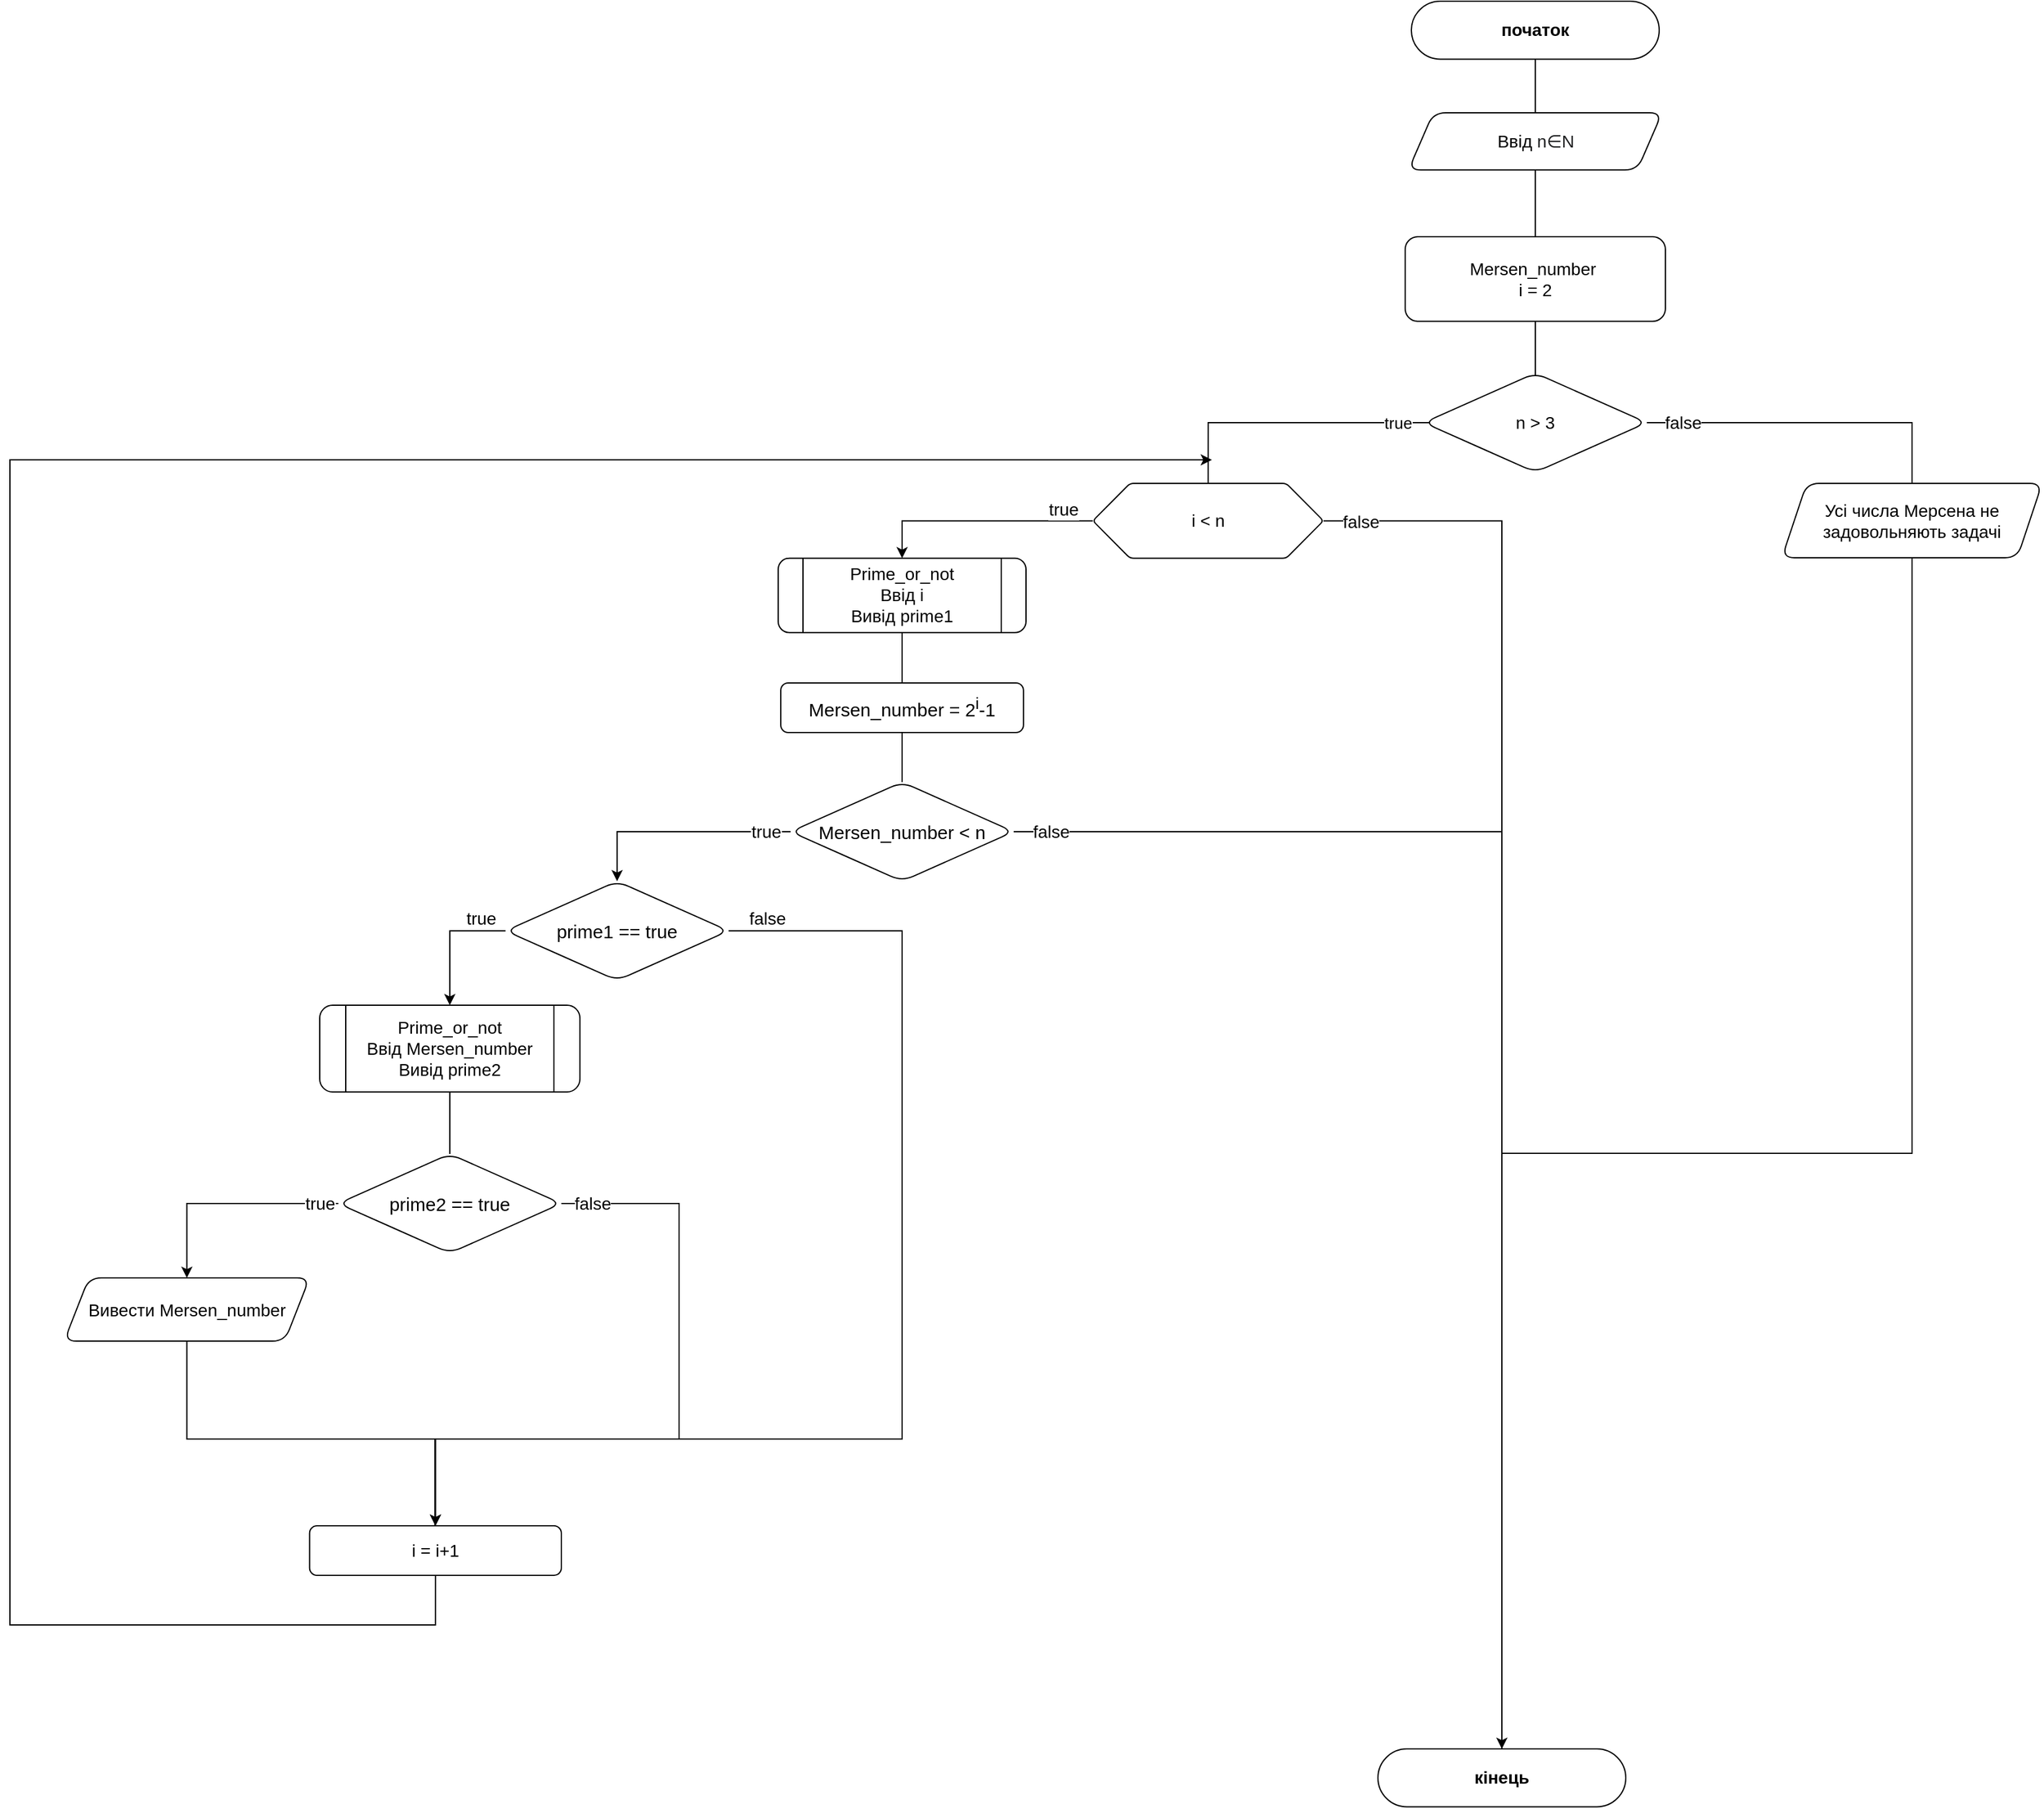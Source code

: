 <mxfile version="15.5.6" type="device" pages="2"><diagram id="v7qvbEWJGnOnqEXv8lKl" name="Головна блок-схема"><mxGraphModel dx="2903" dy="1094" grid="1" gridSize="10" guides="1" tooltips="1" connect="1" arrows="1" fold="1" page="1" pageScale="1" pageWidth="827" pageHeight="1169" math="0" shadow="0"><root><mxCell id="0"/><mxCell id="1" parent="0"/><mxCell id="I6eq05XOXSKA2pY9ZQdw-2" value="&lt;font style=&quot;font-size: 14px&quot;&gt;Ввід&lt;span style=&quot;color: rgb(32 , 33 , 34) ; font-family: sans-serif ; background-color: rgb(255 , 255 , 255) ; font-size: 14px&quot;&gt;&amp;nbsp;n&lt;/span&gt;&lt;/font&gt;&lt;span style=&quot;color: rgb(32 , 33 , 34) ; font-family: sans-serif ; font-size: 14px ; background-color: rgb(255 , 255 , 255)&quot;&gt;∈N&lt;/span&gt;" style="shape=parallelogram;perimeter=parallelogramPerimeter;whiteSpace=wrap;html=1;fixedSize=1;fontSize=14;rounded=1;" parent="1" vertex="1"><mxGeometry x="338.64" y="240" width="204.67" height="46.15" as="geometry"/></mxCell><mxCell id="I6eq05XOXSKA2pY9ZQdw-6" value="Mersen_number&amp;nbsp;&lt;br style=&quot;font-size: 14px&quot;&gt;i = 2" style="rounded=1;whiteSpace=wrap;html=1;fontSize=14;" parent="1" vertex="1"><mxGeometry x="335.97" y="340" width="210" height="68.27" as="geometry"/></mxCell><mxCell id="Z_QqKi4PvhRimbGDY7ev-5" style="edgeStyle=orthogonalEdgeStyle;rounded=0;orthogonalLoop=1;jettySize=auto;html=1;exitX=0.5;exitY=1;exitDx=0;exitDy=0;entryX=0.5;entryY=0;entryDx=0;entryDy=0;endArrow=none;endFill=0;" parent="1" source="I6eq05XOXSKA2pY9ZQdw-2" target="I6eq05XOXSKA2pY9ZQdw-6" edge="1"><mxGeometry x="130" y="170" as="geometry"/></mxCell><mxCell id="Z_QqKi4PvhRimbGDY7ev-6" style="edgeStyle=orthogonalEdgeStyle;rounded=0;orthogonalLoop=1;jettySize=auto;html=1;exitX=1;exitY=0.5;exitDx=0;exitDy=0;endArrow=classic;endFill=1;" parent="1" source="2ZA6jp6f2METMbod8Aie-1" edge="1"><mxGeometry x="-130" y="259" as="geometry"><mxPoint x="180" y="520" as="targetPoint"/><Array as="points"><mxPoint x="-447" y="1460"/><mxPoint x="-790" y="1460"/><mxPoint x="-790" y="520"/></Array></mxGeometry></mxCell><mxCell id="I6eq05XOXSKA2pY9ZQdw-35" value="true" style="rounded=0;orthogonalLoop=1;jettySize=auto;html=1;exitX=0;exitY=0.5;exitDx=0;exitDy=0;entryX=0.5;entryY=0;entryDx=0;entryDy=0;startArrow=none;startFill=0;endArrow=classic;endFill=1;strokeColor=default;fontSize=14;edgeStyle=orthogonalEdgeStyle;" parent="1" source="I6eq05XOXSKA2pY9ZQdw-12" target="mSSMpHbfKS5Q65R8Hg3U-11" edge="1"><mxGeometry as="geometry"><mxPoint x="53" y="-24" as="offset"/><mxPoint x="14.165" y="610.73" as="targetPoint"/></mxGeometry></mxCell><mxCell id="Z_QqKi4PvhRimbGDY7ev-1" style="edgeStyle=orthogonalEdgeStyle;rounded=0;orthogonalLoop=1;jettySize=auto;html=1;endArrow=none;endFill=0;exitX=0.5;exitY=0;exitDx=0;exitDy=0;" parent="1" source="mSSMpHbfKS5Q65R8Hg3U-1" target="I6eq05XOXSKA2pY9ZQdw-6" edge="1"><mxGeometry x="130" y="170" as="geometry"><Array as="points"><mxPoint x="441" y="470"/></Array></mxGeometry></mxCell><mxCell id="I6eq05XOXSKA2pY9ZQdw-12" value="i &amp;lt; n" style="shape=hexagon;perimeter=hexagonPerimeter2;whiteSpace=wrap;html=1;fixedSize=1;size=30;fontSize=14;rounded=1;arcSize=6;" parent="1" vertex="1"><mxGeometry x="83.92" y="539" width="186.08" height="60.38" as="geometry"/></mxCell><mxCell id="_uUyTBkYXA-q6ChZFA5U-2" style="edgeStyle=orthogonalEdgeStyle;rounded=0;orthogonalLoop=1;jettySize=auto;html=1;exitX=0.5;exitY=1;exitDx=0;exitDy=0;entryX=0.5;entryY=0;entryDx=0;entryDy=0;fontSize=14;startArrow=none;startFill=0;endArrow=none;endFill=0;" edge="1" parent="1" source="I6eq05XOXSKA2pY9ZQdw-15" target="I6eq05XOXSKA2pY9ZQdw-2"><mxGeometry relative="1" as="geometry"/></mxCell><mxCell id="I6eq05XOXSKA2pY9ZQdw-15" value="&lt;b style=&quot;font-size: 14px;&quot;&gt;&lt;font style=&quot;font-size: 14px;&quot;&gt;початок&lt;/font&gt;&lt;/b&gt;" style="rounded=1;whiteSpace=wrap;html=1;arcSize=50;fontSize=14;" parent="1" vertex="1"><mxGeometry x="340.97" y="150" width="200" height="46.73" as="geometry"/></mxCell><mxCell id="I6eq05XOXSKA2pY9ZQdw-18" value="Усі числа Мeрсена не задовольняють задачі" style="shape=parallelogram;perimeter=parallelogramPerimeter;whiteSpace=wrap;html=1;fixedSize=1;fontSize=14;rounded=1;align=center;" parent="1" vertex="1"><mxGeometry x="640" y="539" width="210" height="60" as="geometry"/></mxCell><mxCell id="I6eq05XOXSKA2pY9ZQdw-36" value="false" style="rounded=0;orthogonalLoop=1;jettySize=auto;html=1;startArrow=none;startFill=0;endArrow=classic;endFill=1;strokeColor=default;edgeStyle=orthogonalEdgeStyle;fontSize=14;entryX=0.5;entryY=0;entryDx=0;entryDy=0;exitX=1;exitY=0.5;exitDx=0;exitDy=0;" parent="1" source="I6eq05XOXSKA2pY9ZQdw-12" target="I6eq05XOXSKA2pY9ZQdw-47" edge="1"><mxGeometry as="geometry"><mxPoint x="176" y="701.5" as="targetPoint"/><Array as="points"><mxPoint x="414" y="569"/></Array><mxPoint x="-42" y="-495" as="offset"/><mxPoint x="181" y="792" as="sourcePoint"/></mxGeometry></mxCell><mxCell id="I6eq05XOXSKA2pY9ZQdw-47" value="&lt;b style=&quot;font-size: 14px;&quot;&gt;&lt;font style=&quot;font-size: 14px;&quot;&gt;кінець&lt;/font&gt;&lt;/b&gt;" style="rounded=1;whiteSpace=wrap;html=1;arcSize=50;fontSize=14;" parent="1" vertex="1"><mxGeometry x="314" y="1560" width="200" height="46.73" as="geometry"/></mxCell><mxCell id="ZVKbBGHNHNuHGBn7WQWT-1" style="edgeStyle=orthogonalEdgeStyle;rounded=0;orthogonalLoop=1;jettySize=auto;html=1;exitX=0.5;exitY=1;exitDx=0;exitDy=0;entryX=0.5;entryY=0;entryDx=0;entryDy=0;endArrow=none;endFill=0;" parent="1" source="I6eq05XOXSKA2pY9ZQdw-18" target="I6eq05XOXSKA2pY9ZQdw-47" edge="1"><mxGeometry x="229.03" y="316.73" as="geometry"/></mxCell><mxCell id="2ZA6jp6f2METMbod8Aie-1" value="i = i+1" style="rounded=1;whiteSpace=wrap;html=1;direction=south;fontSize=14;" parent="1" vertex="1"><mxGeometry x="-548.17" y="1380" width="203.17" height="40" as="geometry"/></mxCell><mxCell id="mSSMpHbfKS5Q65R8Hg3U-2" value="true" style="edgeStyle=orthogonalEdgeStyle;rounded=0;orthogonalLoop=1;jettySize=auto;html=1;exitX=0.04;exitY=0.487;exitDx=0;exitDy=0;entryX=0.5;entryY=0;entryDx=0;entryDy=0;fontSize=13;startArrow=none;startFill=0;endArrow=none;endFill=0;exitPerimeter=0;" edge="1" parent="1" source="mSSMpHbfKS5Q65R8Hg3U-1" target="I6eq05XOXSKA2pY9ZQdw-12"><mxGeometry x="-0.747" relative="1" as="geometry"><Array as="points"><mxPoint x="358" y="490"/><mxPoint x="177" y="490"/></Array><mxPoint as="offset"/></mxGeometry></mxCell><mxCell id="_uUyTBkYXA-q6ChZFA5U-1" value="false" style="edgeStyle=orthogonalEdgeStyle;rounded=0;orthogonalLoop=1;jettySize=auto;html=1;exitX=1;exitY=0.5;exitDx=0;exitDy=0;entryX=0.5;entryY=0;entryDx=0;entryDy=0;fontSize=14;startArrow=none;startFill=0;endArrow=none;endFill=0;" edge="1" parent="1" source="mSSMpHbfKS5Q65R8Hg3U-1" target="I6eq05XOXSKA2pY9ZQdw-18"><mxGeometry x="-0.779" relative="1" as="geometry"><mxPoint as="offset"/></mxGeometry></mxCell><mxCell id="mSSMpHbfKS5Q65R8Hg3U-1" value="n &amp;gt; 3" style="rhombus;whiteSpace=wrap;html=1;verticalAlign=middle;flipV=1;rounded=1;fontSize=14;" vertex="1" parent="1"><mxGeometry x="350.97" y="450" width="180" height="80" as="geometry"/></mxCell><mxCell id="mSSMpHbfKS5Q65R8Hg3U-15" style="edgeStyle=orthogonalEdgeStyle;rounded=0;orthogonalLoop=1;jettySize=auto;html=1;exitX=0.5;exitY=1;exitDx=0;exitDy=0;entryX=0.5;entryY=0;entryDx=0;entryDy=0;fontSize=14;startArrow=none;startFill=0;endArrow=none;endFill=0;" edge="1" parent="1" source="mSSMpHbfKS5Q65R8Hg3U-3" target="mSSMpHbfKS5Q65R8Hg3U-4"><mxGeometry relative="1" as="geometry"/></mxCell><mxCell id="mSSMpHbfKS5Q65R8Hg3U-3" value="&lt;font style=&quot;font-size: 15px&quot;&gt;Mersen_number = 2&lt;sup&gt;i&lt;/sup&gt;-1&lt;/font&gt;" style="rounded=1;whiteSpace=wrap;html=1;fontSize=13;verticalAlign=middle;" vertex="1" parent="1"><mxGeometry x="-167.92" y="700" width="195.84" height="40" as="geometry"/></mxCell><mxCell id="mSSMpHbfKS5Q65R8Hg3U-14" value="true" style="edgeStyle=orthogonalEdgeStyle;rounded=0;orthogonalLoop=1;jettySize=auto;html=1;exitX=0;exitY=0.5;exitDx=0;exitDy=0;entryX=0.5;entryY=0;entryDx=0;entryDy=0;fontSize=14;startArrow=none;startFill=0;endArrow=classic;endFill=1;" edge="1" parent="1" source="mSSMpHbfKS5Q65R8Hg3U-4" target="mSSMpHbfKS5Q65R8Hg3U-8"><mxGeometry x="-0.778" relative="1" as="geometry"><mxPoint as="offset"/></mxGeometry></mxCell><mxCell id="mSSMpHbfKS5Q65R8Hg3U-23" value="false" style="edgeStyle=orthogonalEdgeStyle;rounded=0;orthogonalLoop=1;jettySize=auto;html=1;exitX=1;exitY=0.5;exitDx=0;exitDy=0;entryX=0.5;entryY=0;entryDx=0;entryDy=0;fontSize=14;startArrow=none;startFill=0;endArrow=none;endFill=0;" edge="1" parent="1" source="mSSMpHbfKS5Q65R8Hg3U-4" target="I6eq05XOXSKA2pY9ZQdw-47"><mxGeometry x="-0.947" relative="1" as="geometry"><mxPoint as="offset"/></mxGeometry></mxCell><mxCell id="mSSMpHbfKS5Q65R8Hg3U-4" value="&lt;span style=&quot;font-size: 15px&quot;&gt;Mersen_number &amp;lt; n&lt;/span&gt;" style="rhombus;whiteSpace=wrap;html=1;verticalAlign=middle;flipV=1;rounded=1;fontSize=14;" vertex="1" parent="1"><mxGeometry x="-160.0" y="780" width="180" height="80" as="geometry"/></mxCell><mxCell id="mSSMpHbfKS5Q65R8Hg3U-18" value="true" style="edgeStyle=orthogonalEdgeStyle;rounded=0;orthogonalLoop=1;jettySize=auto;html=1;exitX=0;exitY=0.5;exitDx=0;exitDy=0;entryX=0.5;entryY=0;entryDx=0;entryDy=0;fontSize=14;startArrow=none;startFill=0;endArrow=classic;endFill=1;" edge="1" parent="1" source="mSSMpHbfKS5Q65R8Hg3U-8" target="mSSMpHbfKS5Q65R8Hg3U-12"><mxGeometry x="-0.619" y="-10" relative="1" as="geometry"><mxPoint as="offset"/></mxGeometry></mxCell><mxCell id="_uUyTBkYXA-q6ChZFA5U-5" value="false" style="edgeStyle=orthogonalEdgeStyle;rounded=0;orthogonalLoop=1;jettySize=auto;html=1;exitX=1;exitY=0.5;exitDx=0;exitDy=0;entryX=0;entryY=0.5;entryDx=0;entryDy=0;fontSize=14;startArrow=none;startFill=0;endArrow=classic;endFill=1;" edge="1" parent="1" source="mSSMpHbfKS5Q65R8Hg3U-8" target="2ZA6jp6f2METMbod8Aie-1"><mxGeometry x="-0.94" y="10" relative="1" as="geometry"><Array as="points"><mxPoint x="-70" y="900"/><mxPoint x="-70" y="1310"/><mxPoint x="-447" y="1310"/></Array><mxPoint x="1" as="offset"/></mxGeometry></mxCell><mxCell id="mSSMpHbfKS5Q65R8Hg3U-8" value="&lt;span style=&quot;font-size: 15px&quot;&gt;prime1 == true&lt;/span&gt;" style="rhombus;whiteSpace=wrap;html=1;verticalAlign=middle;flipV=1;rounded=1;fontSize=14;" vertex="1" parent="1"><mxGeometry x="-390" y="860" width="180" height="80" as="geometry"/></mxCell><mxCell id="mSSMpHbfKS5Q65R8Hg3U-20" value="true" style="edgeStyle=orthogonalEdgeStyle;rounded=0;orthogonalLoop=1;jettySize=auto;html=1;exitX=0;exitY=0.5;exitDx=0;exitDy=0;entryX=0.5;entryY=0;entryDx=0;entryDy=0;fontSize=14;startArrow=none;startFill=0;endArrow=classic;endFill=1;" edge="1" parent="1" source="mSSMpHbfKS5Q65R8Hg3U-9" target="mSSMpHbfKS5Q65R8Hg3U-16"><mxGeometry x="-0.835" relative="1" as="geometry"><mxPoint as="offset"/></mxGeometry></mxCell><mxCell id="_uUyTBkYXA-q6ChZFA5U-4" value="false" style="edgeStyle=orthogonalEdgeStyle;rounded=0;orthogonalLoop=1;jettySize=auto;html=1;exitX=1;exitY=0.5;exitDx=0;exitDy=0;fontSize=14;startArrow=none;startFill=0;endArrow=none;endFill=0;" edge="1" parent="1" source="mSSMpHbfKS5Q65R8Hg3U-9" target="2ZA6jp6f2METMbod8Aie-1"><mxGeometry x="-0.909" relative="1" as="geometry"><Array as="points"><mxPoint x="-250" y="1120"/><mxPoint x="-250" y="1310"/><mxPoint x="-447" y="1310"/></Array><mxPoint as="offset"/></mxGeometry></mxCell><mxCell id="mSSMpHbfKS5Q65R8Hg3U-9" value="&lt;span style=&quot;font-size: 15px&quot;&gt;prime2 == true&lt;/span&gt;" style="rhombus;whiteSpace=wrap;html=1;verticalAlign=middle;flipV=1;rounded=1;fontSize=14;" vertex="1" parent="1"><mxGeometry x="-525" y="1080" width="180" height="80" as="geometry"/></mxCell><mxCell id="mSSMpHbfKS5Q65R8Hg3U-13" style="edgeStyle=orthogonalEdgeStyle;rounded=0;orthogonalLoop=1;jettySize=auto;html=1;exitX=0.5;exitY=1;exitDx=0;exitDy=0;entryX=0.5;entryY=0;entryDx=0;entryDy=0;fontSize=14;startArrow=none;startFill=0;endArrow=none;endFill=0;" edge="1" parent="1" source="mSSMpHbfKS5Q65R8Hg3U-11" target="mSSMpHbfKS5Q65R8Hg3U-3"><mxGeometry relative="1" as="geometry"/></mxCell><mxCell id="mSSMpHbfKS5Q65R8Hg3U-11" value="Prime_or_not&lt;br&gt;Ввід i&lt;br&gt;Вивід prime1" style="shape=process;whiteSpace=wrap;html=1;backgroundOutline=1;fontSize=14;verticalAlign=middle;rounded=1;" vertex="1" parent="1"><mxGeometry x="-170.0" y="599.38" width="200" height="60" as="geometry"/></mxCell><mxCell id="mSSMpHbfKS5Q65R8Hg3U-19" style="edgeStyle=orthogonalEdgeStyle;rounded=0;orthogonalLoop=1;jettySize=auto;html=1;exitX=0.5;exitY=1;exitDx=0;exitDy=0;entryX=0.5;entryY=0;entryDx=0;entryDy=0;fontSize=14;startArrow=none;startFill=0;endArrow=none;endFill=0;" edge="1" parent="1" source="mSSMpHbfKS5Q65R8Hg3U-12" target="mSSMpHbfKS5Q65R8Hg3U-9"><mxGeometry relative="1" as="geometry"/></mxCell><mxCell id="mSSMpHbfKS5Q65R8Hg3U-12" value="Prime_or_not&lt;br&gt;Ввід Mersen_number&lt;br&gt;Вивід prime2" style="shape=process;whiteSpace=wrap;html=1;backgroundOutline=1;fontSize=14;verticalAlign=middle;rounded=1;" vertex="1" parent="1"><mxGeometry x="-540" y="960" width="210" height="70" as="geometry"/></mxCell><mxCell id="_uUyTBkYXA-q6ChZFA5U-3" style="edgeStyle=orthogonalEdgeStyle;rounded=0;orthogonalLoop=1;jettySize=auto;html=1;exitX=0.5;exitY=1;exitDx=0;exitDy=0;fontSize=14;startArrow=none;startFill=0;endArrow=classic;endFill=1;entryX=0;entryY=0.5;entryDx=0;entryDy=0;" edge="1" parent="1" source="mSSMpHbfKS5Q65R8Hg3U-16" target="2ZA6jp6f2METMbod8Aie-1"><mxGeometry relative="1" as="geometry"><mxPoint x="-270" y="1270" as="targetPoint"/><Array as="points"><mxPoint x="-647" y="1310"/><mxPoint x="-447" y="1310"/></Array></mxGeometry></mxCell><mxCell id="mSSMpHbfKS5Q65R8Hg3U-16" value="Вивести Mersen_number" style="shape=parallelogram;perimeter=parallelogramPerimeter;whiteSpace=wrap;html=1;fixedSize=1;fontSize=14;rounded=1;" vertex="1" parent="1"><mxGeometry x="-746.24" y="1180" width="198.07" height="51.06" as="geometry"/></mxCell></root></mxGraphModel></diagram><diagram id="5uHLBAABamJIL1imY-xN" name="Prime_or_not"><mxGraphModel dx="1865" dy="547" grid="1" gridSize="10" guides="1" tooltips="1" connect="1" arrows="1" fold="1" page="1" pageScale="1" pageWidth="827" pageHeight="1169" math="0" shadow="0"><root><mxCell id="gp6SVeB4-9ifxsV2cy0X-0"/><mxCell id="gp6SVeB4-9ifxsV2cy0X-1" parent="gp6SVeB4-9ifxsV2cy0X-0"/><mxCell id="ebZQoLhH2qa7Q5iUD_U2-0" value="&lt;font style=&quot;font-size: 14px&quot;&gt;Ввід&lt;span style=&quot;color: rgb(32 , 33 , 34) ; font-family: sans-serif ; background-color: rgb(255 , 255 , 255) ; font-size: 14px&quot;&gt;&amp;nbsp;n&lt;/span&gt;&lt;/font&gt;&lt;span style=&quot;color: rgb(32 , 33 , 34) ; font-family: sans-serif ; font-size: 14px ; background-color: rgb(255 , 255 , 255)&quot;&gt;∈N&lt;/span&gt;" style="shape=parallelogram;perimeter=parallelogramPerimeter;whiteSpace=wrap;html=1;fixedSize=1;fontSize=14;rounded=1;" vertex="1" parent="gp6SVeB4-9ifxsV2cy0X-1"><mxGeometry x="345.33" y="260" width="204.67" height="46.15" as="geometry"/></mxCell><mxCell id="ebZQoLhH2qa7Q5iUD_U2-1" value="prime = true&lt;br style=&quot;font-size: 14px&quot;&gt;j = 1" style="rounded=1;whiteSpace=wrap;html=1;fontSize=14;" vertex="1" parent="gp6SVeB4-9ifxsV2cy0X-1"><mxGeometry x="335.97" y="340" width="210" height="68.27" as="geometry"/></mxCell><mxCell id="ebZQoLhH2qa7Q5iUD_U2-2" style="edgeStyle=orthogonalEdgeStyle;rounded=0;orthogonalLoop=1;jettySize=auto;html=1;exitX=0.5;exitY=1;exitDx=0;exitDy=0;entryX=0.5;entryY=0;entryDx=0;entryDy=0;endArrow=none;endFill=0;" edge="1" parent="gp6SVeB4-9ifxsV2cy0X-1" source="ebZQoLhH2qa7Q5iUD_U2-0" target="ebZQoLhH2qa7Q5iUD_U2-1"><mxGeometry x="130" y="170" as="geometry"/></mxCell><mxCell id="ebZQoLhH2qa7Q5iUD_U2-3" style="edgeStyle=orthogonalEdgeStyle;rounded=0;orthogonalLoop=1;jettySize=auto;html=1;exitX=1;exitY=0.5;exitDx=0;exitDy=0;endArrow=classic;endFill=1;" edge="1" parent="gp6SVeB4-9ifxsV2cy0X-1" source="ebZQoLhH2qa7Q5iUD_U2-15"><mxGeometry x="130" y="170" as="geometry"><mxPoint x="440" y="431" as="targetPoint"/><Array as="points"><mxPoint x="359" y="870"/><mxPoint x="-80" y="870"/><mxPoint x="-80" y="431"/></Array></mxGeometry></mxCell><mxCell id="ebZQoLhH2qa7Q5iUD_U2-6" value="true" style="rounded=0;orthogonalLoop=1;jettySize=auto;html=1;exitX=0;exitY=0.5;exitDx=0;exitDy=0;entryX=0.5;entryY=0;entryDx=0;entryDy=0;startArrow=none;startFill=0;endArrow=classic;endFill=1;strokeColor=default;fontSize=14;edgeStyle=orthogonalEdgeStyle;" edge="1" parent="gp6SVeB4-9ifxsV2cy0X-1" source="ebZQoLhH2qa7Q5iUD_U2-8" target="F83YjB-tlI3e8QdkXtWr-1"><mxGeometry as="geometry"><mxPoint x="38" y="-35" as="offset"/><mxPoint x="290" y="610" as="targetPoint"/></mxGeometry></mxCell><mxCell id="ebZQoLhH2qa7Q5iUD_U2-7" style="edgeStyle=orthogonalEdgeStyle;rounded=0;orthogonalLoop=1;jettySize=auto;html=1;endArrow=none;endFill=0;" edge="1" parent="gp6SVeB4-9ifxsV2cy0X-1" source="ebZQoLhH2qa7Q5iUD_U2-8" target="ebZQoLhH2qa7Q5iUD_U2-1"><mxGeometry x="130" y="170" as="geometry"><Array as="points"><mxPoint x="441" y="440"/><mxPoint x="441" y="440"/></Array></mxGeometry></mxCell><mxCell id="ebZQoLhH2qa7Q5iUD_U2-8" value="j &amp;lt;= N^1/2" style="shape=hexagon;perimeter=hexagonPerimeter2;whiteSpace=wrap;html=1;fixedSize=1;size=30;fontSize=14;rounded=1;arcSize=6;horizontal=1;" vertex="1" parent="gp6SVeB4-9ifxsV2cy0X-1"><mxGeometry x="343.92" y="450" width="186.08" height="60.38" as="geometry"/></mxCell><mxCell id="ebZQoLhH2qa7Q5iUD_U2-9" style="edgeStyle=orthogonalEdgeStyle;rounded=0;orthogonalLoop=1;jettySize=auto;html=1;exitX=0.5;exitY=1;exitDx=0;exitDy=0;entryX=0.5;entryY=0;entryDx=0;entryDy=0;strokeColor=default;elbow=vertical;endArrow=none;endFill=0;fontSize=14;" edge="1" parent="gp6SVeB4-9ifxsV2cy0X-1" source="ebZQoLhH2qa7Q5iUD_U2-10" target="ebZQoLhH2qa7Q5iUD_U2-0"><mxGeometry x="118.667" y="170" as="geometry"><Array as="points"><mxPoint x="440" y="227"/><mxPoint x="440" y="260"/></Array></mxGeometry></mxCell><mxCell id="ebZQoLhH2qa7Q5iUD_U2-10" value="&lt;b style=&quot;font-size: 14px;&quot;&gt;&lt;font style=&quot;font-size: 14px;&quot;&gt;початок&lt;/font&gt;&lt;/b&gt;" style="rounded=1;whiteSpace=wrap;html=1;arcSize=50;fontSize=14;" vertex="1" parent="gp6SVeB4-9ifxsV2cy0X-1"><mxGeometry x="345.33" y="190" width="200" height="46.73" as="geometry"/></mxCell><mxCell id="ebZQoLhH2qa7Q5iUD_U2-11" value="prime" style="shape=parallelogram;perimeter=parallelogramPerimeter;whiteSpace=wrap;html=1;fixedSize=1;fontSize=14;rounded=1;" vertex="1" parent="gp6SVeB4-9ifxsV2cy0X-1"><mxGeometry x="262.55" y="1140" width="198.07" height="51.06" as="geometry"/></mxCell><mxCell id="ebZQoLhH2qa7Q5iUD_U2-12" value="false" style="rounded=0;orthogonalLoop=1;jettySize=auto;html=1;exitX=1;exitY=0.5;exitDx=0;exitDy=0;startArrow=none;startFill=0;endArrow=classic;endFill=1;strokeColor=default;edgeStyle=orthogonalEdgeStyle;fontSize=14;entryX=0.5;entryY=0;entryDx=0;entryDy=0;" edge="1" parent="gp6SVeB4-9ifxsV2cy0X-1" source="ebZQoLhH2qa7Q5iUD_U2-8" target="ebZQoLhH2qa7Q5iUD_U2-11"><mxGeometry as="geometry"><mxPoint x="436" y="612.5" as="targetPoint"/><Array as="points"><mxPoint x="530" y="482"/><mxPoint x="720" y="482"/><mxPoint x="720" y="1040"/><mxPoint x="362" y="1040"/></Array><mxPoint x="104" y="-330" as="offset"/></mxGeometry></mxCell><mxCell id="ebZQoLhH2qa7Q5iUD_U2-13" value="&lt;b style=&quot;font-size: 14px;&quot;&gt;&lt;font style=&quot;font-size: 14px;&quot;&gt;кінець&lt;/font&gt;&lt;/b&gt;" style="rounded=1;whiteSpace=wrap;html=1;arcSize=50;fontSize=14;" vertex="1" parent="gp6SVeB4-9ifxsV2cy0X-1"><mxGeometry x="262.55" y="1230" width="200" height="46.73" as="geometry"/></mxCell><mxCell id="ebZQoLhH2qa7Q5iUD_U2-14" style="edgeStyle=orthogonalEdgeStyle;rounded=0;orthogonalLoop=1;jettySize=auto;html=1;exitX=0.5;exitY=1;exitDx=0;exitDy=0;entryX=0.5;entryY=0;entryDx=0;entryDy=0;endArrow=none;endFill=0;" edge="1" parent="gp6SVeB4-9ifxsV2cy0X-1" source="ebZQoLhH2qa7Q5iUD_U2-11" target="ebZQoLhH2qa7Q5iUD_U2-13"><mxGeometry x="130" y="320" as="geometry"/></mxCell><mxCell id="ebZQoLhH2qa7Q5iUD_U2-15" value="prime = true&lt;br&gt;j = j+1" style="rounded=1;whiteSpace=wrap;html=1;direction=south;fontSize=14;" vertex="1" parent="gp6SVeB4-9ifxsV2cy0X-1"><mxGeometry x="257.45" y="640" width="202.55" height="60" as="geometry"/></mxCell><mxCell id="F83YjB-tlI3e8QdkXtWr-4" value="true" style="edgeStyle=orthogonalEdgeStyle;rounded=0;orthogonalLoop=1;jettySize=auto;html=1;exitX=0;exitY=0.5;exitDx=0;exitDy=0;fontSize=14;" edge="1" parent="gp6SVeB4-9ifxsV2cy0X-1" source="F83YjB-tlI3e8QdkXtWr-1" target="F83YjB-tlI3e8QdkXtWr-3"><mxGeometry x="-0.647" y="-5" relative="1" as="geometry"><mxPoint as="offset"/></mxGeometry></mxCell><mxCell id="F83YjB-tlI3e8QdkXtWr-1" value="N%j == 0&amp;nbsp;" style="rhombus;whiteSpace=wrap;html=1;verticalAlign=middle;flipV=1;rounded=1;fontSize=14;" vertex="1" parent="gp6SVeB4-9ifxsV2cy0X-1"><mxGeometry x="120" y="545" width="180" height="80" as="geometry"/></mxCell><mxCell id="F83YjB-tlI3e8QdkXtWr-7" style="edgeStyle=orthogonalEdgeStyle;rounded=0;orthogonalLoop=1;jettySize=auto;html=1;exitX=0.5;exitY=1;exitDx=0;exitDy=0;entryX=0.5;entryY=0;entryDx=0;entryDy=0;startArrow=none;startFill=0;endArrow=none;endFill=0;" edge="1" parent="gp6SVeB4-9ifxsV2cy0X-1" source="F83YjB-tlI3e8QdkXtWr-3" target="F83YjB-tlI3e8QdkXtWr-6"><mxGeometry relative="1" as="geometry"/></mxCell><mxCell id="F83YjB-tlI3e8QdkXtWr-3" value="prime = false&lt;br style=&quot;font-size: 14px&quot;&gt;" style="rounded=1;whiteSpace=wrap;html=1;fontSize=14;" vertex="1" parent="gp6SVeB4-9ifxsV2cy0X-1"><mxGeometry x="-40" y="640" width="203.17" height="40" as="geometry"/></mxCell><mxCell id="ebZQoLhH2qa7Q5iUD_U2-4" value="false" style="edgeStyle=orthogonalEdgeStyle;rounded=0;orthogonalLoop=1;jettySize=auto;html=1;exitX=1;exitY=0.5;exitDx=0;exitDy=0;entryX=0;entryY=0.5;entryDx=0;entryDy=0;endArrow=classic;endFill=1;startArrow=none;startFill=0;fontSize=13;" edge="1" parent="gp6SVeB4-9ifxsV2cy0X-1" source="F83YjB-tlI3e8QdkXtWr-1" target="ebZQoLhH2qa7Q5iUD_U2-15"><mxGeometry x="-0.648" y="5" relative="1" as="geometry"><mxPoint x="290" y="690" as="sourcePoint"/><mxPoint as="offset"/></mxGeometry></mxCell><mxCell id="F83YjB-tlI3e8QdkXtWr-6" value="1" style="ellipse;whiteSpace=wrap;html=1;aspect=fixed;verticalAlign=middle;rounded=1;fontSize=18;" vertex="1" parent="gp6SVeB4-9ifxsV2cy0X-1"><mxGeometry x="31.59" y="720" width="60" height="60" as="geometry"/></mxCell><mxCell id="N-e6MWv2p2YY0v2Mex5G-1" style="edgeStyle=orthogonalEdgeStyle;rounded=0;orthogonalLoop=1;jettySize=auto;html=1;exitX=0.5;exitY=1;exitDx=0;exitDy=0;fontSize=13;startArrow=none;startFill=0;endArrow=none;endFill=0;entryX=0.5;entryY=0;entryDx=0;entryDy=0;" edge="1" parent="gp6SVeB4-9ifxsV2cy0X-1" source="N-e6MWv2p2YY0v2Mex5G-0" target="ebZQoLhH2qa7Q5iUD_U2-11"><mxGeometry relative="1" as="geometry"><mxPoint x="360" y="1050" as="targetPoint"/></mxGeometry></mxCell><mxCell id="N-e6MWv2p2YY0v2Mex5G-0" value="1" style="ellipse;whiteSpace=wrap;html=1;aspect=fixed;verticalAlign=middle;rounded=1;fontSize=18;" vertex="1" parent="gp6SVeB4-9ifxsV2cy0X-1"><mxGeometry x="331.59" y="940" width="60" height="60" as="geometry"/></mxCell></root></mxGraphModel></diagram></mxfile>